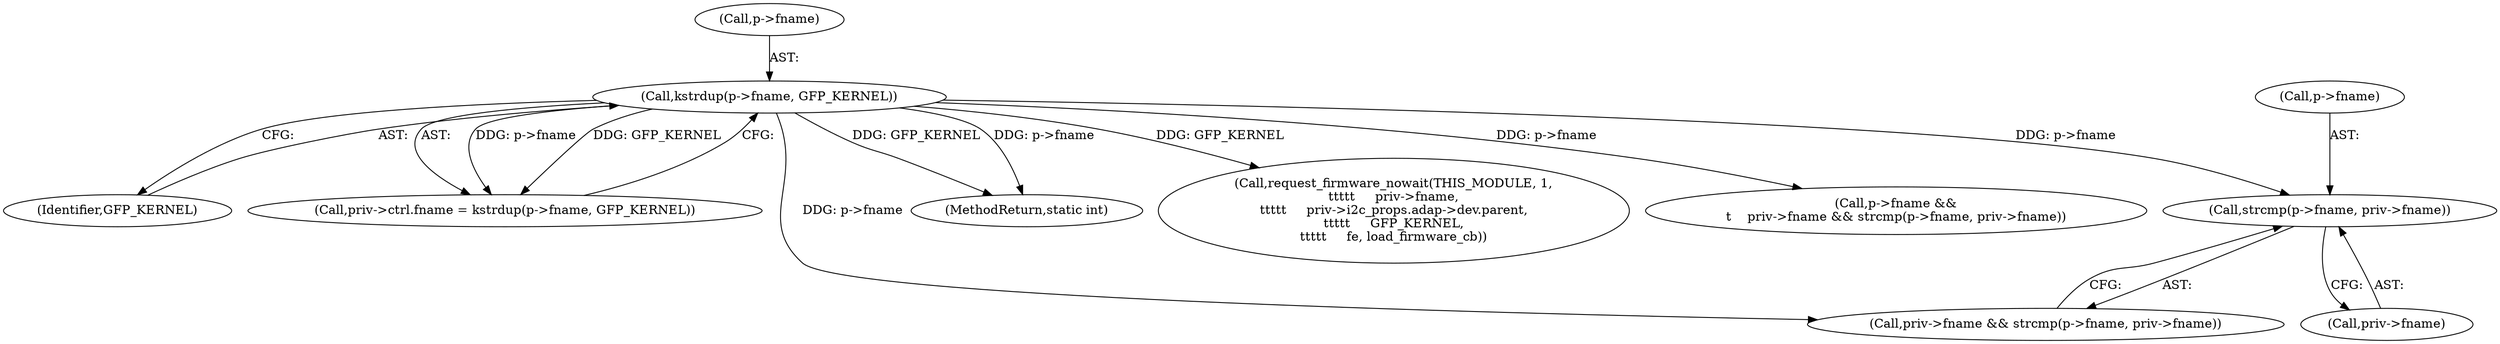 digraph "0_linux_8dfbcc4351a0b6d2f2d77f367552f48ffefafe18@API" {
"1000192" [label="(Call,strcmp(p->fname, priv->fname))"];
"1000162" [label="(Call,kstrdup(p->fname, GFP_KERNEL))"];
"1000163" [label="(Call,p->fname)"];
"1000166" [label="(Identifier,GFP_KERNEL)"];
"1000192" [label="(Call,strcmp(p->fname, priv->fname))"];
"1000156" [label="(Call,priv->ctrl.fname = kstrdup(p->fname, GFP_KERNEL))"];
"1000188" [label="(Call,priv->fname && strcmp(p->fname, priv->fname))"];
"1000193" [label="(Call,p->fname)"];
"1000162" [label="(Call,kstrdup(p->fname, GFP_KERNEL))"];
"1000291" [label="(MethodReturn,static int)"];
"1000245" [label="(Call,request_firmware_nowait(THIS_MODULE, 1,\n\t\t\t\t\t     priv->fname,\n\t\t\t\t\t     priv->i2c_props.adap->dev.parent,\n\t\t\t\t\t     GFP_KERNEL,\n\t\t\t\t\t     fe, load_firmware_cb))"];
"1000196" [label="(Call,priv->fname)"];
"1000184" [label="(Call,p->fname &&\n\t    priv->fname && strcmp(p->fname, priv->fname))"];
"1000192" -> "1000188"  [label="AST: "];
"1000192" -> "1000196"  [label="CFG: "];
"1000193" -> "1000192"  [label="AST: "];
"1000196" -> "1000192"  [label="AST: "];
"1000188" -> "1000192"  [label="CFG: "];
"1000162" -> "1000192"  [label="DDG: p->fname"];
"1000162" -> "1000156"  [label="AST: "];
"1000162" -> "1000166"  [label="CFG: "];
"1000163" -> "1000162"  [label="AST: "];
"1000166" -> "1000162"  [label="AST: "];
"1000156" -> "1000162"  [label="CFG: "];
"1000162" -> "1000291"  [label="DDG: GFP_KERNEL"];
"1000162" -> "1000291"  [label="DDG: p->fname"];
"1000162" -> "1000156"  [label="DDG: p->fname"];
"1000162" -> "1000156"  [label="DDG: GFP_KERNEL"];
"1000162" -> "1000184"  [label="DDG: p->fname"];
"1000162" -> "1000188"  [label="DDG: p->fname"];
"1000162" -> "1000245"  [label="DDG: GFP_KERNEL"];
}
